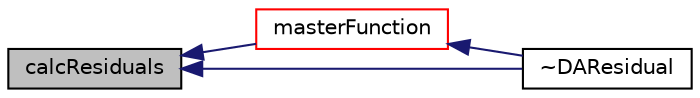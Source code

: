 digraph "calcResiduals"
{
  bgcolor="transparent";
  edge [fontname="Helvetica",fontsize="10",labelfontname="Helvetica",labelfontsize="10"];
  node [fontname="Helvetica",fontsize="10",shape=record];
  rankdir="LR";
  Node45 [label="calcResiduals",height=0.2,width=0.4,color="black", fillcolor="grey75", style="filled", fontcolor="black"];
  Node45 -> Node46 [dir="back",color="midnightblue",fontsize="10",style="solid",fontname="Helvetica"];
  Node46 [label="masterFunction",height=0.2,width=0.4,color="red",URL="$classFoam_1_1DAResidual.html#a08d199cacb841a03735df4c9280864c1",tooltip="the master function that compute the residual vector given the state and point vectors ..."];
  Node46 -> Node55 [dir="back",color="midnightblue",fontsize="10",style="solid",fontname="Helvetica"];
  Node55 [label="~DAResidual",height=0.2,width=0.4,color="black",URL="$classFoam_1_1DAResidual.html#a8b9659f14e13a5a04c99b6c460c54508"];
  Node45 -> Node55 [dir="back",color="midnightblue",fontsize="10",style="solid",fontname="Helvetica"];
}
